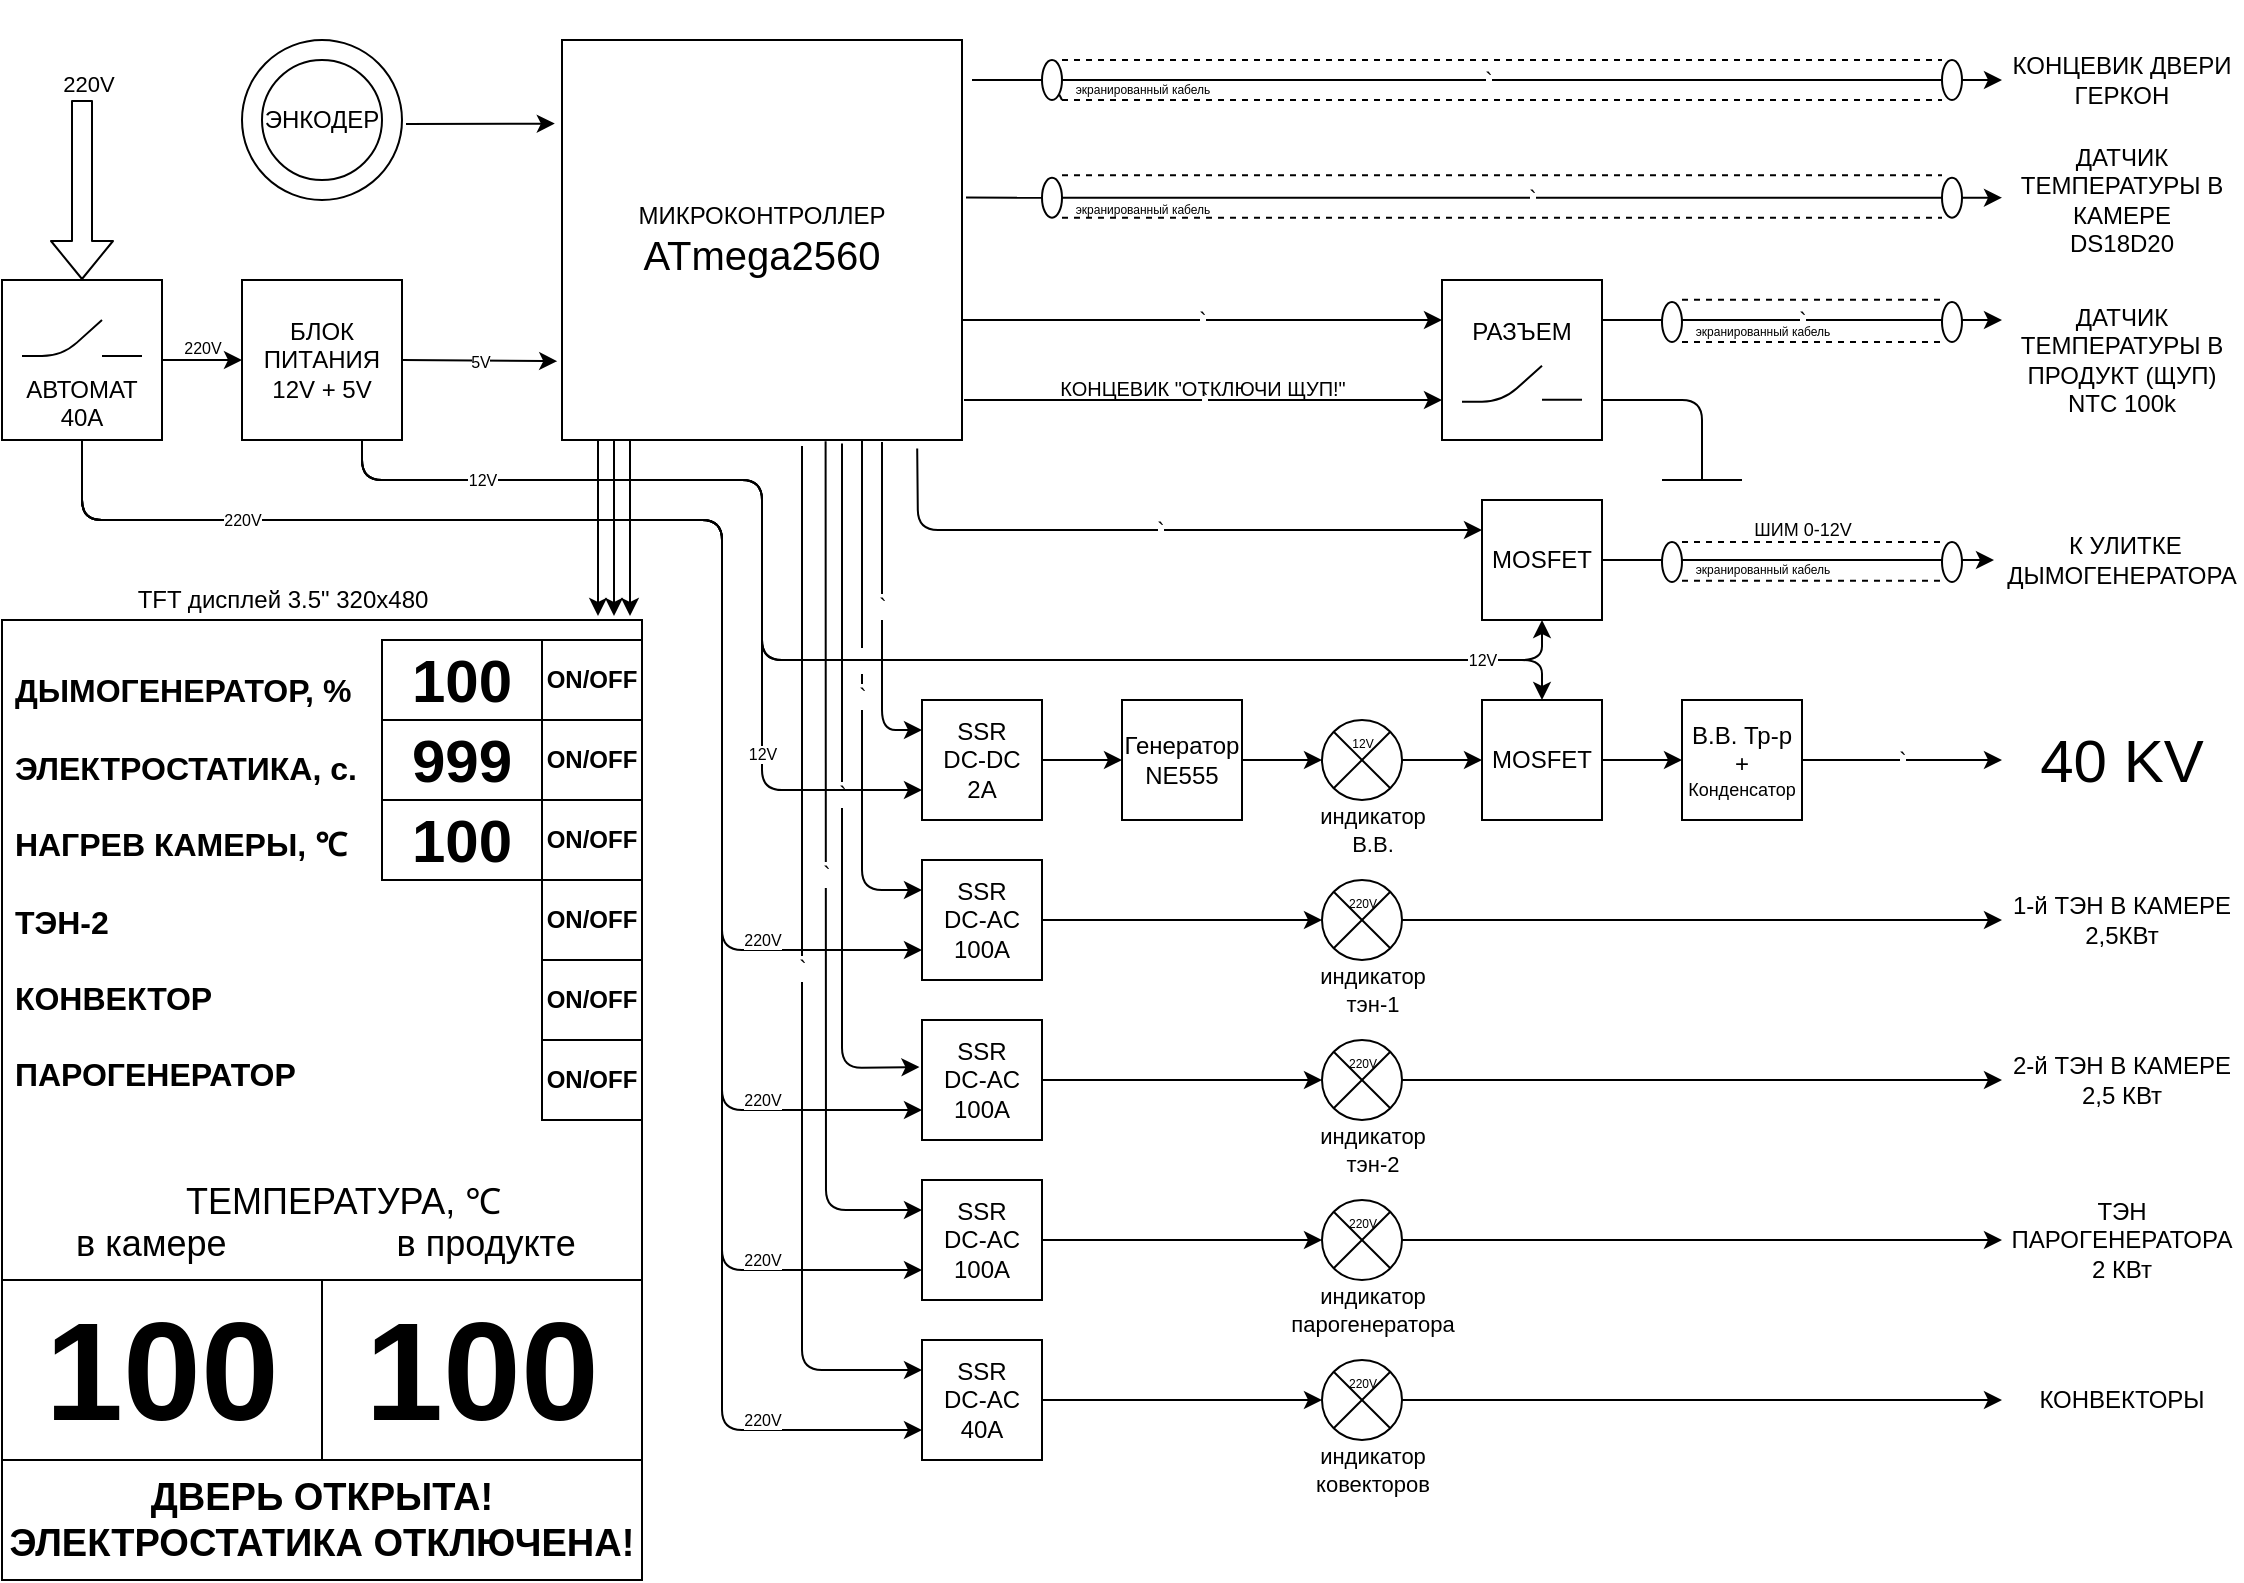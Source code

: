 <mxfile version="14.9.2" type="github">
  <diagram id="9jheEHDDxWndXmeWKkwG" name="Page-1">
    <mxGraphModel dx="1673" dy="840" grid="1" gridSize="10" guides="1" tooltips="1" connect="1" arrows="1" fold="1" page="1" pageScale="1" pageWidth="1169" pageHeight="827" math="0" shadow="0">
      <root>
        <mxCell id="0" />
        <mxCell id="1" parent="0" />
        <mxCell id="J9gdxeYjHLM6oxPjCNeX-1" value="&lt;div&gt;SSR&lt;/div&gt;&lt;div&gt;DC-AC&lt;/div&gt;&lt;div&gt;40A&lt;br&gt;&lt;/div&gt;" style="whiteSpace=wrap;html=1;aspect=fixed;" vertex="1" parent="1">
          <mxGeometry x="500" y="680" width="60" height="60" as="geometry" />
        </mxCell>
        <mxCell id="J9gdxeYjHLM6oxPjCNeX-32" value="&lt;div&gt;220V&lt;/div&gt;" style="edgeLabel;html=1;align=center;verticalAlign=middle;resizable=0;points=[];rotation=0;" vertex="1" connectable="0" parent="1">
          <mxGeometry x="60.003" y="50" as="geometry">
            <mxPoint x="23" y="2.0" as="offset" />
          </mxGeometry>
        </mxCell>
        <mxCell id="J9gdxeYjHLM6oxPjCNeX-36" value="" style="verticalLabelPosition=bottom;verticalAlign=top;html=1;shape=mxgraph.flowchart.or;" vertex="1" parent="1">
          <mxGeometry x="700" y="690" width="40" height="40" as="geometry" />
        </mxCell>
        <mxCell id="J9gdxeYjHLM6oxPjCNeX-37" value="&lt;div&gt;&lt;br&gt;&lt;/div&gt;&lt;div&gt;&lt;br&gt;&lt;/div&gt;&lt;div&gt;&lt;br&gt;&lt;/div&gt;&lt;div&gt;АВТОМАТ&lt;/div&gt;&lt;div&gt;40А&lt;br&gt;&lt;/div&gt;" style="whiteSpace=wrap;html=1;aspect=fixed;" vertex="1" parent="1">
          <mxGeometry x="40" y="150" width="80" height="80" as="geometry" />
        </mxCell>
        <mxCell id="J9gdxeYjHLM6oxPjCNeX-38" value="" style="endArrow=none;html=1;" edge="1" parent="1">
          <mxGeometry width="50" height="50" relative="1" as="geometry">
            <mxPoint x="50" y="188" as="sourcePoint" />
            <mxPoint x="90" y="170" as="targetPoint" />
            <Array as="points">
              <mxPoint x="70" y="188" />
            </Array>
          </mxGeometry>
        </mxCell>
        <mxCell id="J9gdxeYjHLM6oxPjCNeX-39" value="" style="endArrow=none;html=1;" edge="1" parent="1">
          <mxGeometry width="50" height="50" relative="1" as="geometry">
            <mxPoint x="90" y="188" as="sourcePoint" />
            <mxPoint x="110" y="188" as="targetPoint" />
            <Array as="points" />
          </mxGeometry>
        </mxCell>
        <mxCell id="J9gdxeYjHLM6oxPjCNeX-43" value="&lt;div&gt;БЛОК ПИТАНИЯ 12V + 5V&lt;/div&gt;" style="whiteSpace=wrap;html=1;aspect=fixed;" vertex="1" parent="1">
          <mxGeometry x="160" y="150" width="80" height="80" as="geometry" />
        </mxCell>
        <mxCell id="J9gdxeYjHLM6oxPjCNeX-44" value="&lt;div&gt;&lt;br&gt;&lt;/div&gt;&lt;div&gt;&lt;br&gt;&lt;/div&gt;&lt;div&gt;РАЗЪЕМ&lt;/div&gt;&lt;div&gt;&lt;br&gt;&lt;/div&gt;&lt;div&gt;&lt;br&gt;&lt;/div&gt;&lt;div&gt;&lt;br&gt;&lt;/div&gt;&lt;div&gt;&lt;br&gt;&lt;/div&gt;" style="whiteSpace=wrap;html=1;aspect=fixed;" vertex="1" parent="1">
          <mxGeometry x="760" y="150" width="80" height="80" as="geometry" />
        </mxCell>
        <mxCell id="J9gdxeYjHLM6oxPjCNeX-45" value="" style="endArrow=none;html=1;" edge="1" parent="1">
          <mxGeometry width="50" height="50" relative="1" as="geometry">
            <mxPoint x="770" y="210.82" as="sourcePoint" />
            <mxPoint x="810" y="192.82" as="targetPoint" />
            <Array as="points">
              <mxPoint x="790" y="210.82" />
            </Array>
          </mxGeometry>
        </mxCell>
        <mxCell id="J9gdxeYjHLM6oxPjCNeX-46" value="" style="endArrow=none;html=1;" edge="1" parent="1">
          <mxGeometry width="50" height="50" relative="1" as="geometry">
            <mxPoint x="810" y="209.82" as="sourcePoint" />
            <mxPoint x="830" y="209.82" as="targetPoint" />
            <Array as="points" />
          </mxGeometry>
        </mxCell>
        <mxCell id="J9gdxeYjHLM6oxPjCNeX-54" value="" style="endArrow=classic;html=1;exitX=1;exitY=0.5;exitDx=0;exitDy=0;entryX=0;entryY=0.5;entryDx=0;entryDy=0;entryPerimeter=0;" edge="1" parent="1" source="J9gdxeYjHLM6oxPjCNeX-1" target="J9gdxeYjHLM6oxPjCNeX-36">
          <mxGeometry width="50" height="50" relative="1" as="geometry">
            <mxPoint x="550" y="440" as="sourcePoint" />
            <mxPoint x="600" y="390" as="targetPoint" />
          </mxGeometry>
        </mxCell>
        <mxCell id="J9gdxeYjHLM6oxPjCNeX-55" value="" style="endArrow=classic;html=1;exitX=1;exitY=0.5;exitDx=0;exitDy=0;exitPerimeter=0;entryX=0;entryY=0.5;entryDx=0;entryDy=0;" edge="1" parent="1" source="J9gdxeYjHLM6oxPjCNeX-36" target="J9gdxeYjHLM6oxPjCNeX-82">
          <mxGeometry width="50" height="50" relative="1" as="geometry">
            <mxPoint x="550" y="440" as="sourcePoint" />
            <mxPoint x="1040" y="760" as="targetPoint" />
          </mxGeometry>
        </mxCell>
        <mxCell id="J9gdxeYjHLM6oxPjCNeX-56" value="&lt;div&gt;SSR&lt;/div&gt;&lt;div&gt;DC-AC&lt;/div&gt;&lt;div&gt;100A&lt;br&gt;&lt;/div&gt;" style="whiteSpace=wrap;html=1;aspect=fixed;" vertex="1" parent="1">
          <mxGeometry x="500" y="600" width="60" height="60" as="geometry" />
        </mxCell>
        <mxCell id="J9gdxeYjHLM6oxPjCNeX-57" value="" style="verticalLabelPosition=bottom;verticalAlign=top;html=1;shape=mxgraph.flowchart.or;" vertex="1" parent="1">
          <mxGeometry x="700" y="610" width="40" height="40" as="geometry" />
        </mxCell>
        <mxCell id="J9gdxeYjHLM6oxPjCNeX-58" value="" style="endArrow=classic;html=1;exitX=1;exitY=0.5;exitDx=0;exitDy=0;entryX=0;entryY=0.5;entryDx=0;entryDy=0;entryPerimeter=0;" edge="1" parent="1" source="J9gdxeYjHLM6oxPjCNeX-56" target="J9gdxeYjHLM6oxPjCNeX-57">
          <mxGeometry width="50" height="50" relative="1" as="geometry">
            <mxPoint x="460" y="350" as="sourcePoint" />
            <mxPoint x="510" y="300" as="targetPoint" />
          </mxGeometry>
        </mxCell>
        <mxCell id="J9gdxeYjHLM6oxPjCNeX-59" value="" style="endArrow=classic;html=1;exitX=1;exitY=0.5;exitDx=0;exitDy=0;exitPerimeter=0;entryX=0;entryY=0.5;entryDx=0;entryDy=0;" edge="1" parent="1" source="J9gdxeYjHLM6oxPjCNeX-57" target="J9gdxeYjHLM6oxPjCNeX-83">
          <mxGeometry width="50" height="50" relative="1" as="geometry">
            <mxPoint x="460" y="350" as="sourcePoint" />
            <mxPoint x="1040" y="670" as="targetPoint" />
          </mxGeometry>
        </mxCell>
        <mxCell id="J9gdxeYjHLM6oxPjCNeX-60" value="&lt;div&gt;SSR&lt;/div&gt;&lt;div&gt;DC-AC&lt;/div&gt;&lt;div&gt;100A&lt;br&gt;&lt;/div&gt;" style="whiteSpace=wrap;html=1;aspect=fixed;" vertex="1" parent="1">
          <mxGeometry x="500" y="520" width="60" height="60" as="geometry" />
        </mxCell>
        <mxCell id="J9gdxeYjHLM6oxPjCNeX-61" value="" style="verticalLabelPosition=bottom;verticalAlign=top;html=1;shape=mxgraph.flowchart.or;" vertex="1" parent="1">
          <mxGeometry x="700" y="530" width="40" height="40" as="geometry" />
        </mxCell>
        <mxCell id="J9gdxeYjHLM6oxPjCNeX-62" value="" style="endArrow=classic;html=1;exitX=1;exitY=0.5;exitDx=0;exitDy=0;entryX=0;entryY=0.5;entryDx=0;entryDy=0;entryPerimeter=0;" edge="1" parent="1" source="J9gdxeYjHLM6oxPjCNeX-60" target="J9gdxeYjHLM6oxPjCNeX-61">
          <mxGeometry width="50" height="50" relative="1" as="geometry">
            <mxPoint x="375" y="260" as="sourcePoint" />
            <mxPoint x="425" y="210" as="targetPoint" />
          </mxGeometry>
        </mxCell>
        <mxCell id="J9gdxeYjHLM6oxPjCNeX-63" value="" style="endArrow=classic;html=1;exitX=1;exitY=0.5;exitDx=0;exitDy=0;exitPerimeter=0;entryX=0;entryY=0.5;entryDx=0;entryDy=0;" edge="1" parent="1" source="J9gdxeYjHLM6oxPjCNeX-61" target="J9gdxeYjHLM6oxPjCNeX-80">
          <mxGeometry width="50" height="50" relative="1" as="geometry">
            <mxPoint x="375" y="260" as="sourcePoint" />
            <mxPoint x="1040" y="580" as="targetPoint" />
          </mxGeometry>
        </mxCell>
        <mxCell id="J9gdxeYjHLM6oxPjCNeX-64" value="&lt;div&gt;SSR&lt;/div&gt;&lt;div&gt;DC-AC&lt;/div&gt;&lt;div&gt;100A&lt;br&gt;&lt;/div&gt;" style="whiteSpace=wrap;html=1;aspect=fixed;" vertex="1" parent="1">
          <mxGeometry x="500" y="440" width="60" height="60" as="geometry" />
        </mxCell>
        <mxCell id="J9gdxeYjHLM6oxPjCNeX-65" value="" style="verticalLabelPosition=bottom;verticalAlign=top;html=1;shape=mxgraph.flowchart.or;" vertex="1" parent="1">
          <mxGeometry x="700" y="450" width="40" height="40" as="geometry" />
        </mxCell>
        <mxCell id="J9gdxeYjHLM6oxPjCNeX-66" value="" style="endArrow=classic;html=1;exitX=1;exitY=0.5;exitDx=0;exitDy=0;entryX=0;entryY=0.5;entryDx=0;entryDy=0;entryPerimeter=0;" edge="1" parent="1" source="J9gdxeYjHLM6oxPjCNeX-64" target="J9gdxeYjHLM6oxPjCNeX-65">
          <mxGeometry width="50" height="50" relative="1" as="geometry">
            <mxPoint x="290" y="170" as="sourcePoint" />
            <mxPoint x="340" y="120" as="targetPoint" />
          </mxGeometry>
        </mxCell>
        <mxCell id="J9gdxeYjHLM6oxPjCNeX-67" value="" style="endArrow=classic;html=1;exitX=1;exitY=0.5;exitDx=0;exitDy=0;exitPerimeter=0;entryX=0;entryY=0.5;entryDx=0;entryDy=0;" edge="1" parent="1" source="J9gdxeYjHLM6oxPjCNeX-65" target="J9gdxeYjHLM6oxPjCNeX-81">
          <mxGeometry width="50" height="50" relative="1" as="geometry">
            <mxPoint x="290" y="170" as="sourcePoint" />
            <mxPoint x="1040" y="490" as="targetPoint" />
          </mxGeometry>
        </mxCell>
        <mxCell id="J9gdxeYjHLM6oxPjCNeX-68" value="&lt;div&gt;SSR&lt;/div&gt;&lt;div&gt;DC-DC&lt;/div&gt;&lt;div&gt;2A&lt;br&gt;&lt;/div&gt;" style="whiteSpace=wrap;html=1;aspect=fixed;" vertex="1" parent="1">
          <mxGeometry x="500" y="360" width="60" height="60" as="geometry" />
        </mxCell>
        <mxCell id="J9gdxeYjHLM6oxPjCNeX-69" value="" style="verticalLabelPosition=bottom;verticalAlign=top;html=1;shape=mxgraph.flowchart.or;" vertex="1" parent="1">
          <mxGeometry x="700" y="370" width="40" height="40" as="geometry" />
        </mxCell>
        <mxCell id="J9gdxeYjHLM6oxPjCNeX-70" value="" style="endArrow=classic;html=1;exitX=1;exitY=0.5;exitDx=0;exitDy=0;entryX=0;entryY=0.5;entryDx=0;entryDy=0;" edge="1" parent="1" source="J9gdxeYjHLM6oxPjCNeX-68" target="J9gdxeYjHLM6oxPjCNeX-175">
          <mxGeometry width="50" height="50" relative="1" as="geometry">
            <mxPoint x="270" y="80" as="sourcePoint" />
            <mxPoint x="590" y="360" as="targetPoint" />
          </mxGeometry>
        </mxCell>
        <mxCell id="J9gdxeYjHLM6oxPjCNeX-71" value="" style="endArrow=classic;html=1;exitX=1;exitY=0.5;exitDx=0;exitDy=0;exitPerimeter=0;entryX=0;entryY=0.5;entryDx=0;entryDy=0;" edge="1" parent="1" source="J9gdxeYjHLM6oxPjCNeX-69" target="J9gdxeYjHLM6oxPjCNeX-72">
          <mxGeometry width="50" height="50" relative="1" as="geometry">
            <mxPoint x="200" y="80" as="sourcePoint" />
            <mxPoint x="690.0" y="400" as="targetPoint" />
          </mxGeometry>
        </mxCell>
        <mxCell id="J9gdxeYjHLM6oxPjCNeX-177" value="" style="edgeStyle=orthogonalEdgeStyle;rounded=0;orthogonalLoop=1;jettySize=auto;html=1;" edge="1" parent="1" source="J9gdxeYjHLM6oxPjCNeX-72" target="J9gdxeYjHLM6oxPjCNeX-73">
          <mxGeometry relative="1" as="geometry" />
        </mxCell>
        <mxCell id="J9gdxeYjHLM6oxPjCNeX-72" value="MOSFET" style="whiteSpace=wrap;html=1;aspect=fixed;" vertex="1" parent="1">
          <mxGeometry x="780" y="360" width="60" height="60" as="geometry" />
        </mxCell>
        <mxCell id="J9gdxeYjHLM6oxPjCNeX-73" value="&lt;div&gt;&lt;font style=&quot;font-size: 12px&quot;&gt;В.В. Тр-р&lt;/font&gt;&lt;/div&gt;&lt;div&gt;&lt;font style=&quot;font-size: 12px&quot;&gt;+&lt;/font&gt;&lt;/div&gt;&lt;div style=&quot;font-size: 9px&quot;&gt;&lt;font style=&quot;font-size: 9px&quot;&gt;Конденсатор&lt;/font&gt;&lt;/div&gt;" style="whiteSpace=wrap;html=1;aspect=fixed;" vertex="1" parent="1">
          <mxGeometry x="880" y="360" width="60" height="60" as="geometry" />
        </mxCell>
        <mxCell id="J9gdxeYjHLM6oxPjCNeX-75" value="`" style="endArrow=classic;html=1;entryX=0;entryY=0.5;entryDx=0;entryDy=0;exitX=1;exitY=0.5;exitDx=0;exitDy=0;" edge="1" parent="1" source="J9gdxeYjHLM6oxPjCNeX-73" target="J9gdxeYjHLM6oxPjCNeX-76">
          <mxGeometry width="50" height="50" relative="1" as="geometry">
            <mxPoint x="960.0" y="399.41" as="sourcePoint" />
            <mxPoint x="1040.0" y="400" as="targetPoint" />
          </mxGeometry>
        </mxCell>
        <mxCell id="J9gdxeYjHLM6oxPjCNeX-76" value="&lt;font style=&quot;font-size: 30px&quot;&gt;40 KV&lt;/font&gt;" style="text;html=1;strokeColor=none;fillColor=none;align=center;verticalAlign=middle;whiteSpace=wrap;rounded=0;" vertex="1" parent="1">
          <mxGeometry x="1040" y="350" width="120" height="80" as="geometry" />
        </mxCell>
        <mxCell id="J9gdxeYjHLM6oxPjCNeX-77" value="&lt;div&gt;MOSFET&lt;/div&gt;" style="whiteSpace=wrap;html=1;aspect=fixed;" vertex="1" parent="1">
          <mxGeometry x="780" y="260" width="60" height="60" as="geometry" />
        </mxCell>
        <mxCell id="J9gdxeYjHLM6oxPjCNeX-78" value="&lt;font style=&quot;font-size: 12px&quot;&gt;&amp;nbsp;К УЛИТКЕ ДЫМОГЕНЕРАТОРА&lt;/font&gt;" style="text;html=1;strokeColor=none;fillColor=none;align=center;verticalAlign=middle;whiteSpace=wrap;rounded=0;" vertex="1" parent="1">
          <mxGeometry x="1040" y="250" width="120" height="80" as="geometry" />
        </mxCell>
        <mxCell id="J9gdxeYjHLM6oxPjCNeX-80" value="2-й ТЭН В КАМЕРЕ 2,5 КВт" style="text;html=1;strokeColor=none;fillColor=none;align=center;verticalAlign=middle;whiteSpace=wrap;rounded=0;" vertex="1" parent="1">
          <mxGeometry x="1040" y="510" width="120" height="80" as="geometry" />
        </mxCell>
        <mxCell id="J9gdxeYjHLM6oxPjCNeX-81" value="1-й ТЭН В КАМЕРЕ 2,5КВт" style="text;html=1;strokeColor=none;fillColor=none;align=center;verticalAlign=middle;whiteSpace=wrap;rounded=0;" vertex="1" parent="1">
          <mxGeometry x="1040" y="430" width="120" height="80" as="geometry" />
        </mxCell>
        <mxCell id="J9gdxeYjHLM6oxPjCNeX-82" value="КОНВЕКТОРЫ" style="text;html=1;strokeColor=none;fillColor=none;align=center;verticalAlign=middle;whiteSpace=wrap;rounded=0;" vertex="1" parent="1">
          <mxGeometry x="1040" y="670" width="120" height="80" as="geometry" />
        </mxCell>
        <mxCell id="J9gdxeYjHLM6oxPjCNeX-83" value="ТЭН ПАРОГЕНЕРАТОРА 2 КВт" style="text;html=1;strokeColor=none;fillColor=none;align=center;verticalAlign=middle;whiteSpace=wrap;rounded=0;" vertex="1" parent="1">
          <mxGeometry x="1040" y="590" width="120" height="80" as="geometry" />
        </mxCell>
        <mxCell id="J9gdxeYjHLM6oxPjCNeX-84" value="&lt;div&gt;&lt;font style=&quot;font-size: 12px&quot;&gt;ДАТЧИК ТЕМПЕРАТУРЫ В ПРОДУКТ (ЩУП)&lt;/font&gt;&lt;/div&gt;NTC 100k" style="text;html=1;strokeColor=none;fillColor=none;align=center;verticalAlign=middle;whiteSpace=wrap;rounded=0;" vertex="1" parent="1">
          <mxGeometry x="1040" y="150" width="120" height="80" as="geometry" />
        </mxCell>
        <mxCell id="J9gdxeYjHLM6oxPjCNeX-85" value="&lt;div&gt;ДАТЧИК ТЕМПЕРАТУРЫ В КАМЕРЕ&lt;/div&gt;&lt;div&gt;DS18D20&lt;br&gt;&lt;/div&gt;" style="text;html=1;strokeColor=none;fillColor=none;align=center;verticalAlign=middle;whiteSpace=wrap;rounded=0;" vertex="1" parent="1">
          <mxGeometry x="1040" y="70" width="120" height="80" as="geometry" />
        </mxCell>
        <mxCell id="J9gdxeYjHLM6oxPjCNeX-86" value="`" style="endArrow=classic;html=1;entryX=0;entryY=0.25;entryDx=0;entryDy=0;exitX=1;exitY=0.25;exitDx=0;exitDy=0;" edge="1" parent="1" source="J9gdxeYjHLM6oxPjCNeX-44" target="J9gdxeYjHLM6oxPjCNeX-84">
          <mxGeometry width="50" height="50" relative="1" as="geometry">
            <mxPoint x="810.0" y="98.82" as="sourcePoint" />
            <mxPoint x="1010.0" y="99.38" as="targetPoint" />
          </mxGeometry>
        </mxCell>
        <mxCell id="J9gdxeYjHLM6oxPjCNeX-87" value="" style="endArrow=none;html=1;exitX=1;exitY=0.75;exitDx=0;exitDy=0;" edge="1" parent="1" source="J9gdxeYjHLM6oxPjCNeX-44">
          <mxGeometry width="50" height="50" relative="1" as="geometry">
            <mxPoint x="860" y="230" as="sourcePoint" />
            <mxPoint x="890" y="250" as="targetPoint" />
            <Array as="points">
              <mxPoint x="890" y="210" />
            </Array>
          </mxGeometry>
        </mxCell>
        <mxCell id="J9gdxeYjHLM6oxPjCNeX-88" value="" style="endArrow=none;html=1;" edge="1" parent="1">
          <mxGeometry width="50" height="50" relative="1" as="geometry">
            <mxPoint x="870" y="250" as="sourcePoint" />
            <mxPoint x="910" y="250" as="targetPoint" />
          </mxGeometry>
        </mxCell>
        <mxCell id="J9gdxeYjHLM6oxPjCNeX-99" value="&lt;div&gt;МИКРОКОНТРОЛЛЕР&lt;/div&gt;&lt;div&gt;&lt;font style=&quot;font-size: 20px&quot;&gt;ATmega2560&lt;/font&gt;&lt;/div&gt;" style="whiteSpace=wrap;html=1;aspect=fixed;" vertex="1" parent="1">
          <mxGeometry x="320" y="30" width="200" height="200" as="geometry" />
        </mxCell>
        <mxCell id="J9gdxeYjHLM6oxPjCNeX-100" value="`" style="endArrow=classic;html=1;entryX=0;entryY=0.5;entryDx=0;entryDy=0;startArrow=none;" edge="1" parent="1" source="J9gdxeYjHLM6oxPjCNeX-158">
          <mxGeometry width="50" height="50" relative="1" as="geometry">
            <mxPoint x="522" y="108.82" as="sourcePoint" />
            <mxPoint x="1040.0" y="108.82" as="targetPoint" />
          </mxGeometry>
        </mxCell>
        <mxCell id="J9gdxeYjHLM6oxPjCNeX-102" value="`" style="endArrow=classic;html=1;entryX=0;entryY=0.5;entryDx=0;entryDy=0;" edge="1" parent="1">
          <mxGeometry width="50" height="50" relative="1" as="geometry">
            <mxPoint x="525" y="50" as="sourcePoint" />
            <mxPoint x="1040.0" y="50.0" as="targetPoint" />
          </mxGeometry>
        </mxCell>
        <mxCell id="J9gdxeYjHLM6oxPjCNeX-103" value="&lt;div&gt;КОНЦЕВИК ДВЕРИ&lt;/div&gt;&lt;div&gt;ГЕРКОН&lt;br&gt;&lt;/div&gt;" style="text;html=1;strokeColor=none;fillColor=none;align=center;verticalAlign=middle;whiteSpace=wrap;rounded=0;" vertex="1" parent="1">
          <mxGeometry x="1040" y="10" width="120" height="80" as="geometry" />
        </mxCell>
        <mxCell id="J9gdxeYjHLM6oxPjCNeX-106" value="`" style="endArrow=classic;html=1;entryX=0;entryY=0.25;entryDx=0;entryDy=0;" edge="1" parent="1" target="J9gdxeYjHLM6oxPjCNeX-44">
          <mxGeometry width="50" height="50" relative="1" as="geometry">
            <mxPoint x="520" y="170" as="sourcePoint" />
            <mxPoint x="710.0" y="170.0" as="targetPoint" />
          </mxGeometry>
        </mxCell>
        <mxCell id="J9gdxeYjHLM6oxPjCNeX-107" value="`" style="endArrow=classic;html=1;entryX=0;entryY=0.75;entryDx=0;entryDy=0;" edge="1" parent="1" target="J9gdxeYjHLM6oxPjCNeX-44">
          <mxGeometry width="50" height="50" relative="1" as="geometry">
            <mxPoint x="521" y="210" as="sourcePoint" />
            <mxPoint x="730.0" y="220.56" as="targetPoint" />
          </mxGeometry>
        </mxCell>
        <mxCell id="J9gdxeYjHLM6oxPjCNeX-108" value="`" style="endArrow=classic;html=1;entryX=0;entryY=0.25;entryDx=0;entryDy=0;exitX=0.888;exitY=1.021;exitDx=0;exitDy=0;exitPerimeter=0;" edge="1" parent="1" source="J9gdxeYjHLM6oxPjCNeX-99" target="J9gdxeYjHLM6oxPjCNeX-77">
          <mxGeometry width="50" height="50" relative="1" as="geometry">
            <mxPoint x="511.2" y="299.41" as="sourcePoint" />
            <mxPoint x="750.0" y="299.43" as="targetPoint" />
            <Array as="points">
              <mxPoint x="498" y="275" />
            </Array>
          </mxGeometry>
        </mxCell>
        <mxCell id="J9gdxeYjHLM6oxPjCNeX-109" value="`" style="endArrow=classic;html=1;entryX=0;entryY=0.25;entryDx=0;entryDy=0;" edge="1" parent="1" target="J9gdxeYjHLM6oxPjCNeX-68">
          <mxGeometry width="50" height="50" relative="1" as="geometry">
            <mxPoint x="480" y="231" as="sourcePoint" />
            <mxPoint x="368.8" y="410.02" as="targetPoint" />
            <Array as="points">
              <mxPoint x="480" y="375" />
            </Array>
          </mxGeometry>
        </mxCell>
        <mxCell id="J9gdxeYjHLM6oxPjCNeX-110" value="`" style="endArrow=classic;html=1;entryX=0;entryY=0.25;entryDx=0;entryDy=0;exitX=0.75;exitY=1;exitDx=0;exitDy=0;" edge="1" parent="1" source="J9gdxeYjHLM6oxPjCNeX-99" target="J9gdxeYjHLM6oxPjCNeX-64">
          <mxGeometry width="50" height="50" relative="1" as="geometry">
            <mxPoint x="100.0" y="530.0" as="sourcePoint" />
            <mxPoint x="338.8" y="530.02" as="targetPoint" />
            <Array as="points">
              <mxPoint x="470" y="455" />
            </Array>
          </mxGeometry>
        </mxCell>
        <mxCell id="J9gdxeYjHLM6oxPjCNeX-111" value="`" style="endArrow=classic;html=1;entryX=-0.021;entryY=0.392;entryDx=0;entryDy=0;exitX=0.7;exitY=1.009;exitDx=0;exitDy=0;exitPerimeter=0;entryPerimeter=0;" edge="1" parent="1" source="J9gdxeYjHLM6oxPjCNeX-99" target="J9gdxeYjHLM6oxPjCNeX-60">
          <mxGeometry width="50" height="50" relative="1" as="geometry">
            <mxPoint x="240.0" y="579.41" as="sourcePoint" />
            <mxPoint x="478.8" y="579.43" as="targetPoint" />
            <Array as="points">
              <mxPoint x="460" y="544" />
            </Array>
          </mxGeometry>
        </mxCell>
        <mxCell id="J9gdxeYjHLM6oxPjCNeX-112" value="`" style="endArrow=classic;html=1;entryX=0;entryY=0.25;entryDx=0;entryDy=0;exitX=0.659;exitY=1.003;exitDx=0;exitDy=0;exitPerimeter=0;" edge="1" parent="1" source="J9gdxeYjHLM6oxPjCNeX-99" target="J9gdxeYjHLM6oxPjCNeX-56">
          <mxGeometry width="50" height="50" relative="1" as="geometry">
            <mxPoint x="281.2" y="669.41" as="sourcePoint" />
            <mxPoint x="520.0" y="669.43" as="targetPoint" />
            <Array as="points">
              <mxPoint x="452" y="615" />
            </Array>
          </mxGeometry>
        </mxCell>
        <mxCell id="J9gdxeYjHLM6oxPjCNeX-113" value="`" style="endArrow=classic;html=1;entryX=0;entryY=0.25;entryDx=0;entryDy=0;exitX=0.6;exitY=1.015;exitDx=0;exitDy=0;exitPerimeter=0;" edge="1" parent="1" source="J9gdxeYjHLM6oxPjCNeX-99" target="J9gdxeYjHLM6oxPjCNeX-1">
          <mxGeometry width="50" height="50" relative="1" as="geometry">
            <mxPoint x="500.0" y="759.41" as="sourcePoint" />
            <mxPoint x="738.8" y="759.43" as="targetPoint" />
            <Array as="points">
              <mxPoint x="440" y="695" />
            </Array>
          </mxGeometry>
        </mxCell>
        <mxCell id="J9gdxeYjHLM6oxPjCNeX-120" value="" style="endArrow=classic;html=1;exitX=1;exitY=0.5;exitDx=0;exitDy=0;entryX=-0.012;entryY=0.803;entryDx=0;entryDy=0;entryPerimeter=0;" edge="1" parent="1" source="J9gdxeYjHLM6oxPjCNeX-43" target="J9gdxeYjHLM6oxPjCNeX-99">
          <mxGeometry relative="1" as="geometry">
            <mxPoint x="230" y="340" as="sourcePoint" />
            <mxPoint x="300" y="170" as="targetPoint" />
            <Array as="points" />
          </mxGeometry>
        </mxCell>
        <mxCell id="J9gdxeYjHLM6oxPjCNeX-121" value="5V" style="edgeLabel;resizable=0;html=1;align=center;verticalAlign=middle;fontSize=8;" connectable="0" vertex="1" parent="J9gdxeYjHLM6oxPjCNeX-120">
          <mxGeometry relative="1" as="geometry" />
        </mxCell>
        <mxCell id="J9gdxeYjHLM6oxPjCNeX-123" value="" style="endArrow=classic;html=1;entryX=0;entryY=0.75;entryDx=0;entryDy=0;exitX=0.75;exitY=1;exitDx=0;exitDy=0;" edge="1" parent="1" source="J9gdxeYjHLM6oxPjCNeX-43" target="J9gdxeYjHLM6oxPjCNeX-68">
          <mxGeometry relative="1" as="geometry">
            <mxPoint x="200" y="310" as="sourcePoint" />
            <mxPoint x="277.6" y="399.41" as="targetPoint" />
            <Array as="points">
              <mxPoint x="220" y="250" />
              <mxPoint x="420" y="250" />
              <mxPoint x="420" y="405" />
            </Array>
          </mxGeometry>
        </mxCell>
        <mxCell id="J9gdxeYjHLM6oxPjCNeX-124" value="12V" style="edgeLabel;resizable=0;html=1;align=center;verticalAlign=middle;fontSize=8;" connectable="0" vertex="1" parent="J9gdxeYjHLM6oxPjCNeX-123">
          <mxGeometry relative="1" as="geometry">
            <mxPoint y="129" as="offset" />
          </mxGeometry>
        </mxCell>
        <mxCell id="J9gdxeYjHLM6oxPjCNeX-125" value="" style="endArrow=classic;html=1;exitX=0.75;exitY=1;exitDx=0;exitDy=0;entryX=0.5;entryY=1;entryDx=0;entryDy=0;" edge="1" parent="1" source="J9gdxeYjHLM6oxPjCNeX-43" target="J9gdxeYjHLM6oxPjCNeX-77">
          <mxGeometry relative="1" as="geometry">
            <mxPoint x="560" y="320" as="sourcePoint" />
            <mxPoint x="750" y="340" as="targetPoint" />
            <Array as="points">
              <mxPoint x="220" y="250" />
              <mxPoint x="420" y="250" />
              <mxPoint x="420" y="340" />
              <mxPoint x="810" y="340" />
            </Array>
          </mxGeometry>
        </mxCell>
        <mxCell id="J9gdxeYjHLM6oxPjCNeX-126" value="&amp;nbsp;" style="edgeLabel;resizable=0;html=1;align=center;verticalAlign=middle;" connectable="0" vertex="1" parent="J9gdxeYjHLM6oxPjCNeX-125">
          <mxGeometry relative="1" as="geometry" />
        </mxCell>
        <mxCell id="J9gdxeYjHLM6oxPjCNeX-127" value="" style="endArrow=classic;html=1;entryX=0.5;entryY=0;entryDx=0;entryDy=0;exitX=0.75;exitY=1;exitDx=0;exitDy=0;" edge="1" parent="1" source="J9gdxeYjHLM6oxPjCNeX-43" target="J9gdxeYjHLM6oxPjCNeX-72">
          <mxGeometry relative="1" as="geometry">
            <mxPoint x="200" y="312" as="sourcePoint" />
            <mxPoint x="637.6" y="340" as="targetPoint" />
            <Array as="points">
              <mxPoint x="220" y="250" />
              <mxPoint x="420" y="250" />
              <mxPoint x="420" y="340" />
              <mxPoint x="810" y="340" />
            </Array>
          </mxGeometry>
        </mxCell>
        <mxCell id="J9gdxeYjHLM6oxPjCNeX-128" value="12V" style="edgeLabel;resizable=0;html=1;align=center;verticalAlign=middle;fontSize=8;" connectable="0" vertex="1" parent="J9gdxeYjHLM6oxPjCNeX-127">
          <mxGeometry relative="1" as="geometry">
            <mxPoint x="310" as="offset" />
          </mxGeometry>
        </mxCell>
        <mxCell id="J9gdxeYjHLM6oxPjCNeX-129" value="" style="endArrow=classic;html=1;exitX=1;exitY=0.5;exitDx=0;exitDy=0;fontSize=11;" edge="1" parent="1" source="J9gdxeYjHLM6oxPjCNeX-77">
          <mxGeometry relative="1" as="geometry">
            <mxPoint x="530" y="420" as="sourcePoint" />
            <mxPoint x="1036" y="290" as="targetPoint" />
          </mxGeometry>
        </mxCell>
        <mxCell id="J9gdxeYjHLM6oxPjCNeX-130" value="ШИМ 0-12V" style="edgeLabel;resizable=0;html=1;align=center;verticalAlign=middle;fontSize=9;labelBackgroundColor=#ffffff;" connectable="0" vertex="1" parent="J9gdxeYjHLM6oxPjCNeX-129">
          <mxGeometry relative="1" as="geometry">
            <mxPoint x="2" y="-15" as="offset" />
          </mxGeometry>
        </mxCell>
        <mxCell id="J9gdxeYjHLM6oxPjCNeX-132" value="" style="shape=flexArrow;endArrow=classic;html=1;entryX=0.5;entryY=0;entryDx=0;entryDy=0;" edge="1" parent="1" target="J9gdxeYjHLM6oxPjCNeX-37">
          <mxGeometry width="50" height="50" relative="1" as="geometry">
            <mxPoint x="80" y="60" as="sourcePoint" />
            <mxPoint x="150" y="45" as="targetPoint" />
          </mxGeometry>
        </mxCell>
        <mxCell id="J9gdxeYjHLM6oxPjCNeX-133" value="" style="endArrow=classic;html=1;entryX=0;entryY=0.5;entryDx=0;entryDy=0;exitX=1;exitY=0.5;exitDx=0;exitDy=0;" edge="1" parent="1" source="J9gdxeYjHLM6oxPjCNeX-37" target="J9gdxeYjHLM6oxPjCNeX-43">
          <mxGeometry width="50" height="50" relative="1" as="geometry">
            <mxPoint x="130" y="500" as="sourcePoint" />
            <mxPoint x="630" y="530" as="targetPoint" />
          </mxGeometry>
        </mxCell>
        <mxCell id="J9gdxeYjHLM6oxPjCNeX-134" value="" style="endArrow=classic;html=1;entryX=0;entryY=0.75;entryDx=0;entryDy=0;" edge="1" parent="1" target="J9gdxeYjHLM6oxPjCNeX-56">
          <mxGeometry relative="1" as="geometry">
            <mxPoint x="80" y="240" as="sourcePoint" />
            <mxPoint x="240" y="489.41" as="targetPoint" />
            <Array as="points">
              <mxPoint x="80" y="270" />
              <mxPoint x="400" y="270" />
              <mxPoint x="400" y="645" />
            </Array>
          </mxGeometry>
        </mxCell>
        <mxCell id="J9gdxeYjHLM6oxPjCNeX-137" value="" style="endArrow=classic;html=1;entryX=0;entryY=0.75;entryDx=0;entryDy=0;exitX=0.5;exitY=1;exitDx=0;exitDy=0;" edge="1" parent="1" source="J9gdxeYjHLM6oxPjCNeX-37" target="J9gdxeYjHLM6oxPjCNeX-64">
          <mxGeometry relative="1" as="geometry">
            <mxPoint x="120" y="240" as="sourcePoint" />
            <mxPoint x="250" y="499.41" as="targetPoint" />
            <Array as="points">
              <mxPoint x="80" y="270" />
              <mxPoint x="400" y="270" />
              <mxPoint x="400" y="485" />
            </Array>
          </mxGeometry>
        </mxCell>
        <mxCell id="J9gdxeYjHLM6oxPjCNeX-139" value="" style="endArrow=classic;html=1;entryX=0;entryY=0.75;entryDx=0;entryDy=0;exitX=0.5;exitY=1;exitDx=0;exitDy=0;" edge="1" parent="1" source="J9gdxeYjHLM6oxPjCNeX-37" target="J9gdxeYjHLM6oxPjCNeX-60">
          <mxGeometry relative="1" as="geometry">
            <mxPoint x="150" y="340" as="sourcePoint" />
            <mxPoint x="540" y="613.82" as="targetPoint" />
            <Array as="points">
              <mxPoint x="80" y="270" />
              <mxPoint x="400" y="270" />
              <mxPoint x="400" y="565" />
            </Array>
          </mxGeometry>
        </mxCell>
        <mxCell id="J9gdxeYjHLM6oxPjCNeX-141" value="" style="endArrow=classic;html=1;entryX=0;entryY=0.75;entryDx=0;entryDy=0;exitX=0.5;exitY=1;exitDx=0;exitDy=0;" edge="1" parent="1" source="J9gdxeYjHLM6oxPjCNeX-37" target="J9gdxeYjHLM6oxPjCNeX-1">
          <mxGeometry relative="1" as="geometry">
            <mxPoint x="100" y="330" as="sourcePoint" />
            <mxPoint x="270" y="519.41" as="targetPoint" />
            <Array as="points">
              <mxPoint x="80" y="270" />
              <mxPoint x="400" y="270" />
              <mxPoint x="400" y="725" />
            </Array>
          </mxGeometry>
        </mxCell>
        <mxCell id="J9gdxeYjHLM6oxPjCNeX-144" value="" style="endArrow=none;dashed=1;html=1;startArrow=none;" edge="1" parent="1">
          <mxGeometry width="50" height="50" relative="1" as="geometry">
            <mxPoint x="570" y="60" as="sourcePoint" />
            <mxPoint x="1010" y="60" as="targetPoint" />
          </mxGeometry>
        </mxCell>
        <mxCell id="J9gdxeYjHLM6oxPjCNeX-145" value="" style="endArrow=none;dashed=1;html=1;" edge="1" parent="1">
          <mxGeometry width="50" height="50" relative="1" as="geometry">
            <mxPoint x="570" y="40" as="sourcePoint" />
            <mxPoint x="1010.0" y="40" as="targetPoint" />
          </mxGeometry>
        </mxCell>
        <mxCell id="J9gdxeYjHLM6oxPjCNeX-146" value="" style="endArrow=none;dashed=1;html=1;" edge="1" parent="1">
          <mxGeometry width="50" height="50" relative="1" as="geometry">
            <mxPoint x="570" y="97.64" as="sourcePoint" />
            <mxPoint x="1010.0" y="97.64" as="targetPoint" />
          </mxGeometry>
        </mxCell>
        <mxCell id="J9gdxeYjHLM6oxPjCNeX-147" value="" style="endArrow=none;dashed=1;html=1;" edge="1" parent="1">
          <mxGeometry width="50" height="50" relative="1" as="geometry">
            <mxPoint x="570" y="118.82" as="sourcePoint" />
            <mxPoint x="1010.0" y="118.82" as="targetPoint" />
          </mxGeometry>
        </mxCell>
        <mxCell id="J9gdxeYjHLM6oxPjCNeX-148" value="" style="endArrow=none;dashed=1;html=1;fontSize=8;" edge="1" parent="1">
          <mxGeometry width="50" height="50" relative="1" as="geometry">
            <mxPoint x="880" y="281" as="sourcePoint" />
            <mxPoint x="1010" y="281" as="targetPoint" />
          </mxGeometry>
        </mxCell>
        <mxCell id="J9gdxeYjHLM6oxPjCNeX-149" value="" style="endArrow=none;dashed=1;html=1;" edge="1" parent="1">
          <mxGeometry width="50" height="50" relative="1" as="geometry">
            <mxPoint x="880.0" y="300.41" as="sourcePoint" />
            <mxPoint x="1010.0" y="300.41" as="targetPoint" />
          </mxGeometry>
        </mxCell>
        <mxCell id="J9gdxeYjHLM6oxPjCNeX-150" value="" style="ellipse;whiteSpace=wrap;html=1;" vertex="1" parent="1">
          <mxGeometry x="870" y="161" width="10" height="20" as="geometry" />
        </mxCell>
        <mxCell id="J9gdxeYjHLM6oxPjCNeX-152" value="" style="endArrow=none;dashed=1;html=1;" edge="1" parent="1">
          <mxGeometry width="50" height="50" relative="1" as="geometry">
            <mxPoint x="570" y="60" as="sourcePoint" />
            <mxPoint x="568.536" y="57.071" as="targetPoint" />
          </mxGeometry>
        </mxCell>
        <mxCell id="J9gdxeYjHLM6oxPjCNeX-153" value="" style="ellipse;whiteSpace=wrap;html=1;" vertex="1" parent="1">
          <mxGeometry x="560" y="40" width="10" height="20" as="geometry" />
        </mxCell>
        <mxCell id="J9gdxeYjHLM6oxPjCNeX-154" value="" style="ellipse;whiteSpace=wrap;html=1;" vertex="1" parent="1">
          <mxGeometry x="1010" y="40" width="10" height="20" as="geometry" />
        </mxCell>
        <mxCell id="J9gdxeYjHLM6oxPjCNeX-155" value="" style="ellipse;whiteSpace=wrap;html=1;" vertex="1" parent="1">
          <mxGeometry x="870" y="281" width="10" height="20" as="geometry" />
        </mxCell>
        <mxCell id="J9gdxeYjHLM6oxPjCNeX-156" value="" style="ellipse;whiteSpace=wrap;html=1;" vertex="1" parent="1">
          <mxGeometry x="1010" y="281" width="10" height="20" as="geometry" />
        </mxCell>
        <mxCell id="J9gdxeYjHLM6oxPjCNeX-157" value="" style="ellipse;whiteSpace=wrap;html=1;" vertex="1" parent="1">
          <mxGeometry x="1010" y="98.82" width="10" height="20" as="geometry" />
        </mxCell>
        <mxCell id="J9gdxeYjHLM6oxPjCNeX-158" value="" style="ellipse;whiteSpace=wrap;html=1;" vertex="1" parent="1">
          <mxGeometry x="560" y="98.82" width="10" height="20" as="geometry" />
        </mxCell>
        <mxCell id="J9gdxeYjHLM6oxPjCNeX-159" value="" style="endArrow=none;html=1;entryX=0;entryY=0.5;entryDx=0;entryDy=0;exitX=1.01;exitY=0.394;exitDx=0;exitDy=0;exitPerimeter=0;" edge="1" parent="1" source="J9gdxeYjHLM6oxPjCNeX-99" target="J9gdxeYjHLM6oxPjCNeX-158">
          <mxGeometry width="50" height="50" relative="1" as="geometry">
            <mxPoint x="522" y="130" as="sourcePoint" />
            <mxPoint x="1040" y="130" as="targetPoint" />
          </mxGeometry>
        </mxCell>
        <mxCell id="J9gdxeYjHLM6oxPjCNeX-160" value="" style="endArrow=none;dashed=1;html=1;" edge="1" parent="1">
          <mxGeometry width="50" height="50" relative="1" as="geometry">
            <mxPoint x="880" y="181" as="sourcePoint" />
            <mxPoint x="1010" y="181" as="targetPoint" />
          </mxGeometry>
        </mxCell>
        <mxCell id="J9gdxeYjHLM6oxPjCNeX-161" value="" style="endArrow=none;dashed=1;html=1;" edge="1" parent="1">
          <mxGeometry width="50" height="50" relative="1" as="geometry">
            <mxPoint x="880" y="159.82" as="sourcePoint" />
            <mxPoint x="1010" y="159.82" as="targetPoint" />
          </mxGeometry>
        </mxCell>
        <mxCell id="J9gdxeYjHLM6oxPjCNeX-162" value="" style="ellipse;whiteSpace=wrap;html=1;" vertex="1" parent="1">
          <mxGeometry x="1010" y="161" width="10" height="20" as="geometry" />
        </mxCell>
        <mxCell id="J9gdxeYjHLM6oxPjCNeX-163" value="&lt;div style=&quot;font-size: 10px&quot;&gt;&lt;font style=&quot;font-size: 10px&quot;&gt;КОНЦЕВИК &quot;ОТКЛЮЧИ ЩУП!&quot;&lt;/font&gt;&lt;/div&gt;" style="text;html=1;align=center;verticalAlign=middle;resizable=0;points=[];autosize=1;strokeColor=none;" vertex="1" parent="1">
          <mxGeometry x="560" y="194" width="160" height="20" as="geometry" />
        </mxCell>
        <mxCell id="J9gdxeYjHLM6oxPjCNeX-164" value="&lt;div style=&quot;font-size: 11px&quot;&gt;&lt;font style=&quot;font-size: 11px&quot;&gt;индикатор&lt;/font&gt;&lt;/div&gt;&lt;div style=&quot;font-size: 11px&quot;&gt;&lt;font style=&quot;font-size: 11px&quot;&gt;В.В.&lt;/font&gt;&lt;/div&gt;" style="text;html=1;align=center;verticalAlign=middle;resizable=0;points=[];autosize=1;strokeColor=none;" vertex="1" parent="1">
          <mxGeometry x="690" y="410" width="70" height="30" as="geometry" />
        </mxCell>
        <mxCell id="J9gdxeYjHLM6oxPjCNeX-165" value="&lt;div style=&quot;font-size: 11px&quot;&gt;&lt;font style=&quot;font-size: 11px&quot;&gt;индикатор&lt;/font&gt;&lt;/div&gt;&lt;div style=&quot;font-size: 11px&quot;&gt;&lt;font style=&quot;font-size: 11px&quot;&gt;тэн-1&lt;/font&gt;&lt;/div&gt;" style="text;html=1;align=center;verticalAlign=middle;resizable=0;points=[];autosize=1;strokeColor=none;" vertex="1" parent="1">
          <mxGeometry x="690" y="490" width="70" height="30" as="geometry" />
        </mxCell>
        <mxCell id="J9gdxeYjHLM6oxPjCNeX-166" value="&lt;div style=&quot;font-size: 11px&quot;&gt;&lt;font style=&quot;font-size: 11px&quot;&gt;индикатор&lt;/font&gt;&lt;/div&gt;&lt;div style=&quot;font-size: 11px&quot;&gt;&lt;font style=&quot;font-size: 11px&quot;&gt;тэн-2&lt;/font&gt;&lt;/div&gt;" style="text;html=1;align=center;verticalAlign=middle;resizable=0;points=[];autosize=1;strokeColor=none;" vertex="1" parent="1">
          <mxGeometry x="690" y="570" width="70" height="30" as="geometry" />
        </mxCell>
        <mxCell id="J9gdxeYjHLM6oxPjCNeX-167" value="&lt;div style=&quot;font-size: 11px&quot;&gt;&lt;font style=&quot;font-size: 11px&quot;&gt;индикатор&lt;/font&gt;&lt;/div&gt;&lt;div style=&quot;font-size: 11px&quot;&gt;&lt;font style=&quot;font-size: 11px&quot;&gt;парогенератора&lt;br&gt;&lt;/font&gt;&lt;/div&gt;" style="text;html=1;align=center;verticalAlign=middle;resizable=0;points=[];autosize=1;strokeColor=none;" vertex="1" parent="1">
          <mxGeometry x="675" y="650" width="100" height="30" as="geometry" />
        </mxCell>
        <mxCell id="J9gdxeYjHLM6oxPjCNeX-168" value="&lt;div style=&quot;font-size: 11px&quot;&gt;&lt;font style=&quot;font-size: 11px&quot;&gt;индикатор&lt;/font&gt;&lt;/div&gt;&lt;div style=&quot;font-size: 11px&quot;&gt;&lt;font style=&quot;font-size: 11px&quot;&gt;ковекторов&lt;br&gt;&lt;/font&gt;&lt;/div&gt;" style="text;html=1;align=center;verticalAlign=middle;resizable=0;points=[];autosize=1;strokeColor=none;" vertex="1" parent="1">
          <mxGeometry x="690" y="730" width="70" height="30" as="geometry" />
        </mxCell>
        <mxCell id="J9gdxeYjHLM6oxPjCNeX-170" value="" style="endArrow=classic;html=1;entryX=-0.018;entryY=0.209;entryDx=0;entryDy=0;entryPerimeter=0;" edge="1" parent="1" target="J9gdxeYjHLM6oxPjCNeX-99">
          <mxGeometry width="50" height="50" relative="1" as="geometry">
            <mxPoint x="242" y="72" as="sourcePoint" />
            <mxPoint x="290" y="230" as="targetPoint" />
          </mxGeometry>
        </mxCell>
        <mxCell id="J9gdxeYjHLM6oxPjCNeX-171" value="" style="ellipse;whiteSpace=wrap;html=1;aspect=fixed;" vertex="1" parent="1">
          <mxGeometry x="160" y="30" width="80" height="80" as="geometry" />
        </mxCell>
        <mxCell id="J9gdxeYjHLM6oxPjCNeX-175" value="&lt;div&gt;Генератор&lt;/div&gt;&lt;div&gt;NE555&lt;/div&gt;" style="whiteSpace=wrap;html=1;aspect=fixed;" vertex="1" parent="1">
          <mxGeometry x="600" y="360" width="60" height="60" as="geometry" />
        </mxCell>
        <mxCell id="J9gdxeYjHLM6oxPjCNeX-178" value="" style="endArrow=classic;html=1;entryX=0;entryY=0.5;entryDx=0;entryDy=0;entryPerimeter=0;exitX=1;exitY=0.5;exitDx=0;exitDy=0;" edge="1" parent="1" source="J9gdxeYjHLM6oxPjCNeX-175" target="J9gdxeYjHLM6oxPjCNeX-69">
          <mxGeometry width="50" height="50" relative="1" as="geometry">
            <mxPoint x="500" y="430" as="sourcePoint" />
            <mxPoint x="550" y="380" as="targetPoint" />
          </mxGeometry>
        </mxCell>
        <mxCell id="J9gdxeYjHLM6oxPjCNeX-187" value="&lt;div style=&quot;font-size: 16px&quot; align=&quot;left&quot;&gt;&lt;font style=&quot;font-size: 16px&quot;&gt;&lt;font style=&quot;font-size: 16px&quot;&gt;&lt;b&gt;&lt;font style=&quot;font-size: 16px&quot;&gt;&amp;nbsp;ДЫМОГЕНЕРАТОР, %&lt;br&gt;&lt;/font&gt;&lt;/b&gt;&lt;/font&gt;&lt;/font&gt;&lt;/div&gt;&lt;div style=&quot;font-size: 16px&quot; align=&quot;left&quot;&gt;&lt;font style=&quot;font-size: 16px&quot;&gt;&lt;b&gt;&lt;font style=&quot;font-size: 16px&quot;&gt;&lt;br&gt;&lt;/font&gt;&lt;/b&gt;&lt;/font&gt;&lt;/div&gt;&lt;div style=&quot;font-size: 16px&quot; align=&quot;left&quot;&gt;&lt;font style=&quot;font-size: 16px&quot;&gt;&lt;b&gt;&lt;font style=&quot;font-size: 16px&quot;&gt;&amp;nbsp;ЭЛЕКТРОСТАТИКА&lt;font style=&quot;font-size: 16px&quot;&gt;, с.&lt;/font&gt;&lt;/font&gt;&lt;/b&gt;&lt;/font&gt;&lt;/div&gt;&lt;div style=&quot;font-size: 16px&quot; align=&quot;left&quot;&gt;&lt;font style=&quot;font-size: 16px&quot;&gt;&lt;b&gt;&lt;font style=&quot;font-size: 16px&quot;&gt;&lt;br&gt;&lt;/font&gt;&lt;/b&gt;&lt;/font&gt;&lt;/div&gt;&lt;div style=&quot;font-size: 16px&quot; align=&quot;left&quot;&gt;&lt;font style=&quot;font-size: 16px&quot;&gt;&lt;b&gt;&lt;font style=&quot;font-size: 16px&quot;&gt;&amp;nbsp;НАГРЕВ КАМЕРЫ, &lt;/font&gt;&lt;/b&gt;&lt;/font&gt;&lt;font style=&quot;font-size: 16px&quot;&gt;&lt;b&gt;&lt;font style=&quot;font-size: 16px&quot;&gt;&lt;span id=&quot;char-node&quot; style=&quot;font-family: &amp;#34;u2000&amp;#34;&quot;&gt;℃&lt;/span&gt;&lt;/font&gt;&lt;/b&gt;&lt;/font&gt;&lt;/div&gt;&lt;div style=&quot;font-size: 16px&quot; align=&quot;left&quot;&gt;&lt;font style=&quot;font-size: 16px&quot;&gt;&lt;b&gt;&lt;font style=&quot;font-size: 16px&quot;&gt;&lt;br&gt;&lt;/font&gt;&lt;/b&gt;&lt;/font&gt;&lt;/div&gt;&lt;div style=&quot;font-size: 16px&quot; align=&quot;left&quot;&gt;&lt;font style=&quot;font-size: 16px&quot;&gt;&lt;b&gt;&lt;font style=&quot;font-size: 16px&quot;&gt;&amp;nbsp;ТЭН-2&lt;/font&gt;&lt;/b&gt;&lt;/font&gt;&lt;/div&gt;&lt;div style=&quot;font-size: 16px&quot; align=&quot;left&quot;&gt;&lt;font style=&quot;font-size: 16px&quot;&gt;&lt;b&gt;&lt;font style=&quot;font-size: 16px&quot;&gt;&lt;br&gt;&lt;/font&gt;&lt;/b&gt;&lt;/font&gt;&lt;/div&gt;&lt;div style=&quot;font-size: 16px&quot; align=&quot;left&quot;&gt;&lt;font style=&quot;font-size: 16px&quot;&gt;&lt;b&gt;&lt;font style=&quot;font-size: 16px&quot;&gt;&amp;nbsp;КОНВЕКТОР&lt;/font&gt;&lt;/b&gt;&lt;/font&gt;&lt;/div&gt;&lt;div style=&quot;font-size: 16px&quot; align=&quot;left&quot;&gt;&lt;font style=&quot;font-size: 16px&quot;&gt;&lt;b&gt;&lt;font style=&quot;font-size: 16px&quot;&gt;&lt;br&gt;&lt;/font&gt;&lt;/b&gt;&lt;/font&gt;&lt;/div&gt;&lt;div style=&quot;font-size: 16px&quot; align=&quot;left&quot;&gt;&lt;font style=&quot;font-size: 16px&quot;&gt;&lt;font style=&quot;font-size: 16px&quot;&gt;&lt;b&gt;&lt;font style=&quot;font-size: 16px&quot;&gt;&amp;nbsp;ПАРОГЕНЕРАТОР&lt;/font&gt;&lt;/b&gt;&lt;/font&gt;&lt;br&gt;&lt;/font&gt;&lt;/div&gt;&lt;div style=&quot;font-size: 18px&quot; align=&quot;left&quot;&gt;&lt;font style=&quot;font-size: 18px&quot;&gt;&lt;br&gt;&lt;/font&gt;&lt;/div&gt;&lt;div style=&quot;font-size: 18px&quot; align=&quot;left&quot;&gt;&lt;font style=&quot;font-size: 18px&quot;&gt;&lt;br&gt;&lt;/font&gt;&lt;/div&gt;&lt;div style=&quot;font-size: 18px&quot; align=&quot;left&quot;&gt;&lt;font style=&quot;font-size: 18px&quot;&gt;&amp;nbsp;&amp;nbsp;&amp;nbsp;&amp;nbsp;&amp;nbsp;&amp;nbsp;&amp;nbsp;&amp;nbsp;&amp;nbsp;&amp;nbsp;&amp;nbsp;&amp;nbsp;&amp;nbsp;&amp;nbsp;&amp;nbsp;&amp;nbsp;&amp;nbsp; ТЕМПЕРАТУРА, &lt;/font&gt;&lt;font style=&quot;font-size: 18px&quot;&gt;&lt;span id=&quot;char-node&quot; style=&quot;font-family: &amp;#34;u2000&amp;#34;&quot;&gt;℃&lt;/span&gt;&lt;/font&gt;&lt;/div&gt;&lt;div style=&quot;font-size: 18px&quot; align=&quot;left&quot;&gt;&lt;font style=&quot;font-size: 18px&quot;&gt;&amp;nbsp;&amp;nbsp;&amp;nbsp;&amp;nbsp;&amp;nbsp;&amp;nbsp; в камере &amp;nbsp; &amp;nbsp;&amp;nbsp;&amp;nbsp;&amp;nbsp;&amp;nbsp;&amp;nbsp;&amp;nbsp;&amp;nbsp;&amp;nbsp;&amp;nbsp;&amp;nbsp;&amp;nbsp;&amp;nbsp; в продукте&amp;nbsp;&amp;nbsp; &lt;br&gt;&lt;/font&gt;&lt;/div&gt;&lt;div style=&quot;font-size: 18px&quot; align=&quot;left&quot;&gt;&lt;font style=&quot;font-size: 18px&quot;&gt;&lt;br&gt;&lt;/font&gt;&lt;/div&gt;&lt;div style=&quot;font-size: 43px&quot; align=&quot;left&quot;&gt;&lt;font style=&quot;font-size: 43px&quot;&gt;&lt;b&gt;&amp;nbsp;&amp;nbsp; &lt;br&gt;&lt;/b&gt;&lt;/font&gt;&lt;/div&gt;&lt;br&gt;&lt;div style=&quot;font-size: 18px&quot; align=&quot;left&quot;&gt;&lt;font style=&quot;font-size: 18px&quot;&gt;&amp;nbsp;&amp;nbsp;&amp;nbsp;&amp;nbsp;&amp;nbsp;&amp;nbsp;&amp;nbsp;&amp;nbsp;&amp;nbsp;&amp;nbsp;&amp;nbsp;&amp;nbsp;&amp;nbsp; &lt;br&gt;&lt;/font&gt;&lt;/div&gt;&lt;div style=&quot;font-size: 18px&quot; align=&quot;left&quot;&gt;&lt;font style=&quot;font-size: 18px&quot;&gt;&amp;nbsp; &lt;br&gt;&lt;/font&gt;&lt;/div&gt;" style="rounded=0;whiteSpace=wrap;html=1;align=left;" vertex="1" parent="1">
          <mxGeometry x="40" y="320" width="320" height="480" as="geometry" />
        </mxCell>
        <mxCell id="J9gdxeYjHLM6oxPjCNeX-189" value="&lt;span style=&quot;font-family: &amp;#34;arial&amp;#34;&quot;&gt;TFT дисплей 3.5&quot; 320х480 &lt;/span&gt;" style="text;html=1;align=center;verticalAlign=middle;resizable=0;points=[];autosize=1;strokeColor=none;" vertex="1" parent="1">
          <mxGeometry x="100" y="300" width="160" height="20" as="geometry" />
        </mxCell>
        <mxCell id="J9gdxeYjHLM6oxPjCNeX-190" value="&lt;font style=&quot;font-size: 6px&quot;&gt;220V&lt;/font&gt;" style="text;html=1;align=center;verticalAlign=middle;resizable=0;points=[];autosize=1;strokeColor=none;" vertex="1" parent="1">
          <mxGeometry x="705" y="690" width="30" height="20" as="geometry" />
        </mxCell>
        <mxCell id="J9gdxeYjHLM6oxPjCNeX-191" value="&lt;font style=&quot;font-size: 6px&quot;&gt;220V&lt;/font&gt;" style="text;html=1;align=center;verticalAlign=middle;resizable=0;points=[];autosize=1;strokeColor=none;" vertex="1" parent="1">
          <mxGeometry x="705" y="610" width="30" height="20" as="geometry" />
        </mxCell>
        <mxCell id="J9gdxeYjHLM6oxPjCNeX-192" value="&lt;font style=&quot;font-size: 6px&quot;&gt;220V&lt;/font&gt;" style="text;html=1;align=center;verticalAlign=middle;resizable=0;points=[];autosize=1;strokeColor=none;" vertex="1" parent="1">
          <mxGeometry x="705" y="530" width="30" height="20" as="geometry" />
        </mxCell>
        <mxCell id="J9gdxeYjHLM6oxPjCNeX-193" value="&lt;font style=&quot;font-size: 6px&quot;&gt;220V&lt;/font&gt;" style="text;html=1;align=center;verticalAlign=middle;resizable=0;points=[];autosize=1;strokeColor=none;" vertex="1" parent="1">
          <mxGeometry x="705" y="450" width="30" height="20" as="geometry" />
        </mxCell>
        <mxCell id="J9gdxeYjHLM6oxPjCNeX-194" value="&lt;font style=&quot;font-size: 6px&quot;&gt;12V&lt;/font&gt;" style="text;html=1;align=center;verticalAlign=middle;resizable=0;points=[];autosize=1;strokeColor=none;" vertex="1" parent="1">
          <mxGeometry x="705" y="370" width="30" height="20" as="geometry" />
        </mxCell>
        <mxCell id="J9gdxeYjHLM6oxPjCNeX-195" value="ЭНКОДЕР" style="ellipse;whiteSpace=wrap;html=1;aspect=fixed;" vertex="1" parent="1">
          <mxGeometry x="170" y="40" width="60" height="60" as="geometry" />
        </mxCell>
        <mxCell id="J9gdxeYjHLM6oxPjCNeX-198" value="&lt;font style=&quot;font-size: 8px;&quot;&gt;220V&lt;/font&gt;" style="text;html=1;align=center;verticalAlign=middle;resizable=0;points=[];autosize=1;strokeColor=none;fontSize=8;" vertex="1" parent="1">
          <mxGeometry x="125" y="174" width="30" height="20" as="geometry" />
        </mxCell>
        <mxCell id="J9gdxeYjHLM6oxPjCNeX-206" value="12V" style="edgeLabel;resizable=0;html=1;align=center;verticalAlign=middle;fontSize=8;" connectable="0" vertex="1" parent="1">
          <mxGeometry x="280.0" y="250" as="geometry" />
        </mxCell>
        <mxCell id="J9gdxeYjHLM6oxPjCNeX-207" value="220V" style="edgeLabel;resizable=0;html=1;align=center;verticalAlign=middle;fontSize=8;" connectable="0" vertex="1" parent="1">
          <mxGeometry x="160.0" y="270" as="geometry" />
        </mxCell>
        <mxCell id="J9gdxeYjHLM6oxPjCNeX-209" value="220V" style="edgeLabel;resizable=0;html=1;align=center;verticalAlign=middle;fontSize=8;" connectable="0" vertex="1" parent="1">
          <mxGeometry x="420.0" y="480" as="geometry" />
        </mxCell>
        <mxCell id="J9gdxeYjHLM6oxPjCNeX-210" value="220V" style="edgeLabel;resizable=0;html=1;align=center;verticalAlign=middle;fontSize=8;" connectable="0" vertex="1" parent="1">
          <mxGeometry x="420.0" y="720" as="geometry" />
        </mxCell>
        <mxCell id="J9gdxeYjHLM6oxPjCNeX-211" value="220V" style="edgeLabel;resizable=0;html=1;align=center;verticalAlign=middle;fontSize=8;" connectable="0" vertex="1" parent="1">
          <mxGeometry x="420.0" y="640" as="geometry" />
        </mxCell>
        <mxCell id="J9gdxeYjHLM6oxPjCNeX-212" value="220V" style="edgeLabel;resizable=0;html=1;align=center;verticalAlign=middle;fontSize=8;" connectable="0" vertex="1" parent="1">
          <mxGeometry x="420.0" y="560" as="geometry" />
        </mxCell>
        <mxCell id="J9gdxeYjHLM6oxPjCNeX-216" value="" style="endArrow=classic;html=1;fontSize=8;exitX=0.09;exitY=1;exitDx=0;exitDy=0;exitPerimeter=0;" edge="1" parent="1" source="J9gdxeYjHLM6oxPjCNeX-99">
          <mxGeometry width="50" height="50" relative="1" as="geometry">
            <mxPoint x="338" y="240" as="sourcePoint" />
            <mxPoint x="338" y="318" as="targetPoint" />
          </mxGeometry>
        </mxCell>
        <mxCell id="J9gdxeYjHLM6oxPjCNeX-217" value="" style="endArrow=classic;html=1;fontSize=8;exitX=0.09;exitY=1;exitDx=0;exitDy=0;exitPerimeter=0;" edge="1" parent="1">
          <mxGeometry width="50" height="50" relative="1" as="geometry">
            <mxPoint x="346" y="230" as="sourcePoint" />
            <mxPoint x="346" y="318" as="targetPoint" />
          </mxGeometry>
        </mxCell>
        <mxCell id="J9gdxeYjHLM6oxPjCNeX-218" value="" style="endArrow=classic;html=1;fontSize=8;exitX=0.09;exitY=1;exitDx=0;exitDy=0;exitPerimeter=0;" edge="1" parent="1">
          <mxGeometry width="50" height="50" relative="1" as="geometry">
            <mxPoint x="354" y="230" as="sourcePoint" />
            <mxPoint x="354" y="318" as="targetPoint" />
          </mxGeometry>
        </mxCell>
        <mxCell id="J9gdxeYjHLM6oxPjCNeX-219" value="экранированный кабель" style="text;html=1;align=center;verticalAlign=middle;resizable=0;points=[];autosize=1;strokeColor=none;fontSize=6;" vertex="1" parent="1">
          <mxGeometry x="570" y="50" width="80" height="10" as="geometry" />
        </mxCell>
        <mxCell id="J9gdxeYjHLM6oxPjCNeX-220" value="экранированный кабель" style="text;html=1;align=center;verticalAlign=middle;resizable=0;points=[];autosize=1;strokeColor=none;fontSize=6;" vertex="1" parent="1">
          <mxGeometry x="570" y="110" width="80" height="10" as="geometry" />
        </mxCell>
        <mxCell id="J9gdxeYjHLM6oxPjCNeX-221" value="экранированный кабель" style="text;html=1;align=center;verticalAlign=middle;resizable=0;points=[];autosize=1;strokeColor=none;fontSize=6;" vertex="1" parent="1">
          <mxGeometry x="880" y="171" width="80" height="10" as="geometry" />
        </mxCell>
        <mxCell id="J9gdxeYjHLM6oxPjCNeX-222" value="экранированный кабель" style="text;html=1;align=center;verticalAlign=middle;resizable=0;points=[];autosize=1;strokeColor=none;fontSize=6;" vertex="1" parent="1">
          <mxGeometry x="880" y="290" width="80" height="10" as="geometry" />
        </mxCell>
        <mxCell id="J9gdxeYjHLM6oxPjCNeX-243" value="&lt;div style=&quot;font-size: 30px;&quot;&gt;100&lt;/div&gt;" style="rounded=0;whiteSpace=wrap;html=1;labelBackgroundColor=#ffffff;fontSize=30;fontStyle=1" vertex="1" parent="1">
          <mxGeometry x="230" y="330" width="80" height="40" as="geometry" />
        </mxCell>
        <mxCell id="J9gdxeYjHLM6oxPjCNeX-246" value="999" style="rounded=0;whiteSpace=wrap;html=1;labelBackgroundColor=#ffffff;fontSize=30;fontStyle=1" vertex="1" parent="1">
          <mxGeometry x="230" y="370" width="80" height="40" as="geometry" />
        </mxCell>
        <mxCell id="J9gdxeYjHLM6oxPjCNeX-247" value="&lt;div style=&quot;font-size: 30px;&quot;&gt;100&lt;/div&gt;" style="rounded=0;whiteSpace=wrap;html=1;labelBackgroundColor=#ffffff;fontSize=30;fontStyle=1" vertex="1" parent="1">
          <mxGeometry x="230" y="410" width="80" height="40" as="geometry" />
        </mxCell>
        <mxCell id="J9gdxeYjHLM6oxPjCNeX-248" value="ON/OFF" style="rounded=0;whiteSpace=wrap;html=1;labelBackgroundColor=#ffffff;fontSize=12;fontStyle=1" vertex="1" parent="1">
          <mxGeometry x="310" y="530" width="50" height="40" as="geometry" />
        </mxCell>
        <mxCell id="J9gdxeYjHLM6oxPjCNeX-249" value="ON/OFF" style="rounded=0;whiteSpace=wrap;html=1;labelBackgroundColor=#ffffff;fontSize=12;fontStyle=1" vertex="1" parent="1">
          <mxGeometry x="310" y="330" width="50" height="40" as="geometry" />
        </mxCell>
        <mxCell id="J9gdxeYjHLM6oxPjCNeX-250" value="ON/OFF" style="rounded=0;whiteSpace=wrap;html=1;labelBackgroundColor=#ffffff;fontSize=12;fontStyle=1" vertex="1" parent="1">
          <mxGeometry x="310" y="370" width="50" height="40" as="geometry" />
        </mxCell>
        <mxCell id="J9gdxeYjHLM6oxPjCNeX-251" value="ON/OFF" style="rounded=0;whiteSpace=wrap;html=1;labelBackgroundColor=#ffffff;fontSize=12;fontStyle=1" vertex="1" parent="1">
          <mxGeometry x="310" y="410" width="50" height="40" as="geometry" />
        </mxCell>
        <mxCell id="J9gdxeYjHLM6oxPjCNeX-252" value="ON/OFF" style="rounded=0;whiteSpace=wrap;html=1;labelBackgroundColor=#ffffff;fontSize=12;fontStyle=1" vertex="1" parent="1">
          <mxGeometry x="310" y="450" width="50" height="40" as="geometry" />
        </mxCell>
        <mxCell id="J9gdxeYjHLM6oxPjCNeX-253" value="ON/OFF" style="rounded=0;whiteSpace=wrap;html=1;labelBackgroundColor=#ffffff;fontSize=12;fontStyle=1" vertex="1" parent="1">
          <mxGeometry x="310" y="490" width="50" height="40" as="geometry" />
        </mxCell>
        <mxCell id="J9gdxeYjHLM6oxPjCNeX-254" value="&lt;div style=&quot;font-size: 70px;&quot;&gt;100&lt;/div&gt;" style="rounded=0;whiteSpace=wrap;html=1;labelBackgroundColor=#ffffff;fontSize=70;fontStyle=1" vertex="1" parent="1">
          <mxGeometry x="40" y="650" width="160" height="90" as="geometry" />
        </mxCell>
        <mxCell id="J9gdxeYjHLM6oxPjCNeX-255" value="&lt;div style=&quot;font-size: 70px;&quot;&gt;100&lt;/div&gt;" style="rounded=0;whiteSpace=wrap;html=1;labelBackgroundColor=#ffffff;fontSize=70;fontStyle=1" vertex="1" parent="1">
          <mxGeometry x="200" y="650" width="160" height="90" as="geometry" />
        </mxCell>
        <mxCell id="J9gdxeYjHLM6oxPjCNeX-256" value="&lt;div style=&quot;font-size: 19px;&quot;&gt;ДВЕРЬ ОТКРЫТА!&lt;/div&gt;&lt;div style=&quot;font-size: 19px;&quot;&gt;ЭЛЕКТРОСТАТИКА ОТКЛЮЧЕНА!&lt;br style=&quot;font-size: 19px;&quot;&gt;&lt;/div&gt;" style="rounded=0;whiteSpace=wrap;html=1;labelBackgroundColor=#ffffff;fontSize=19;fontStyle=1" vertex="1" parent="1">
          <mxGeometry x="40" y="740" width="320" height="60" as="geometry" />
        </mxCell>
      </root>
    </mxGraphModel>
  </diagram>
</mxfile>
